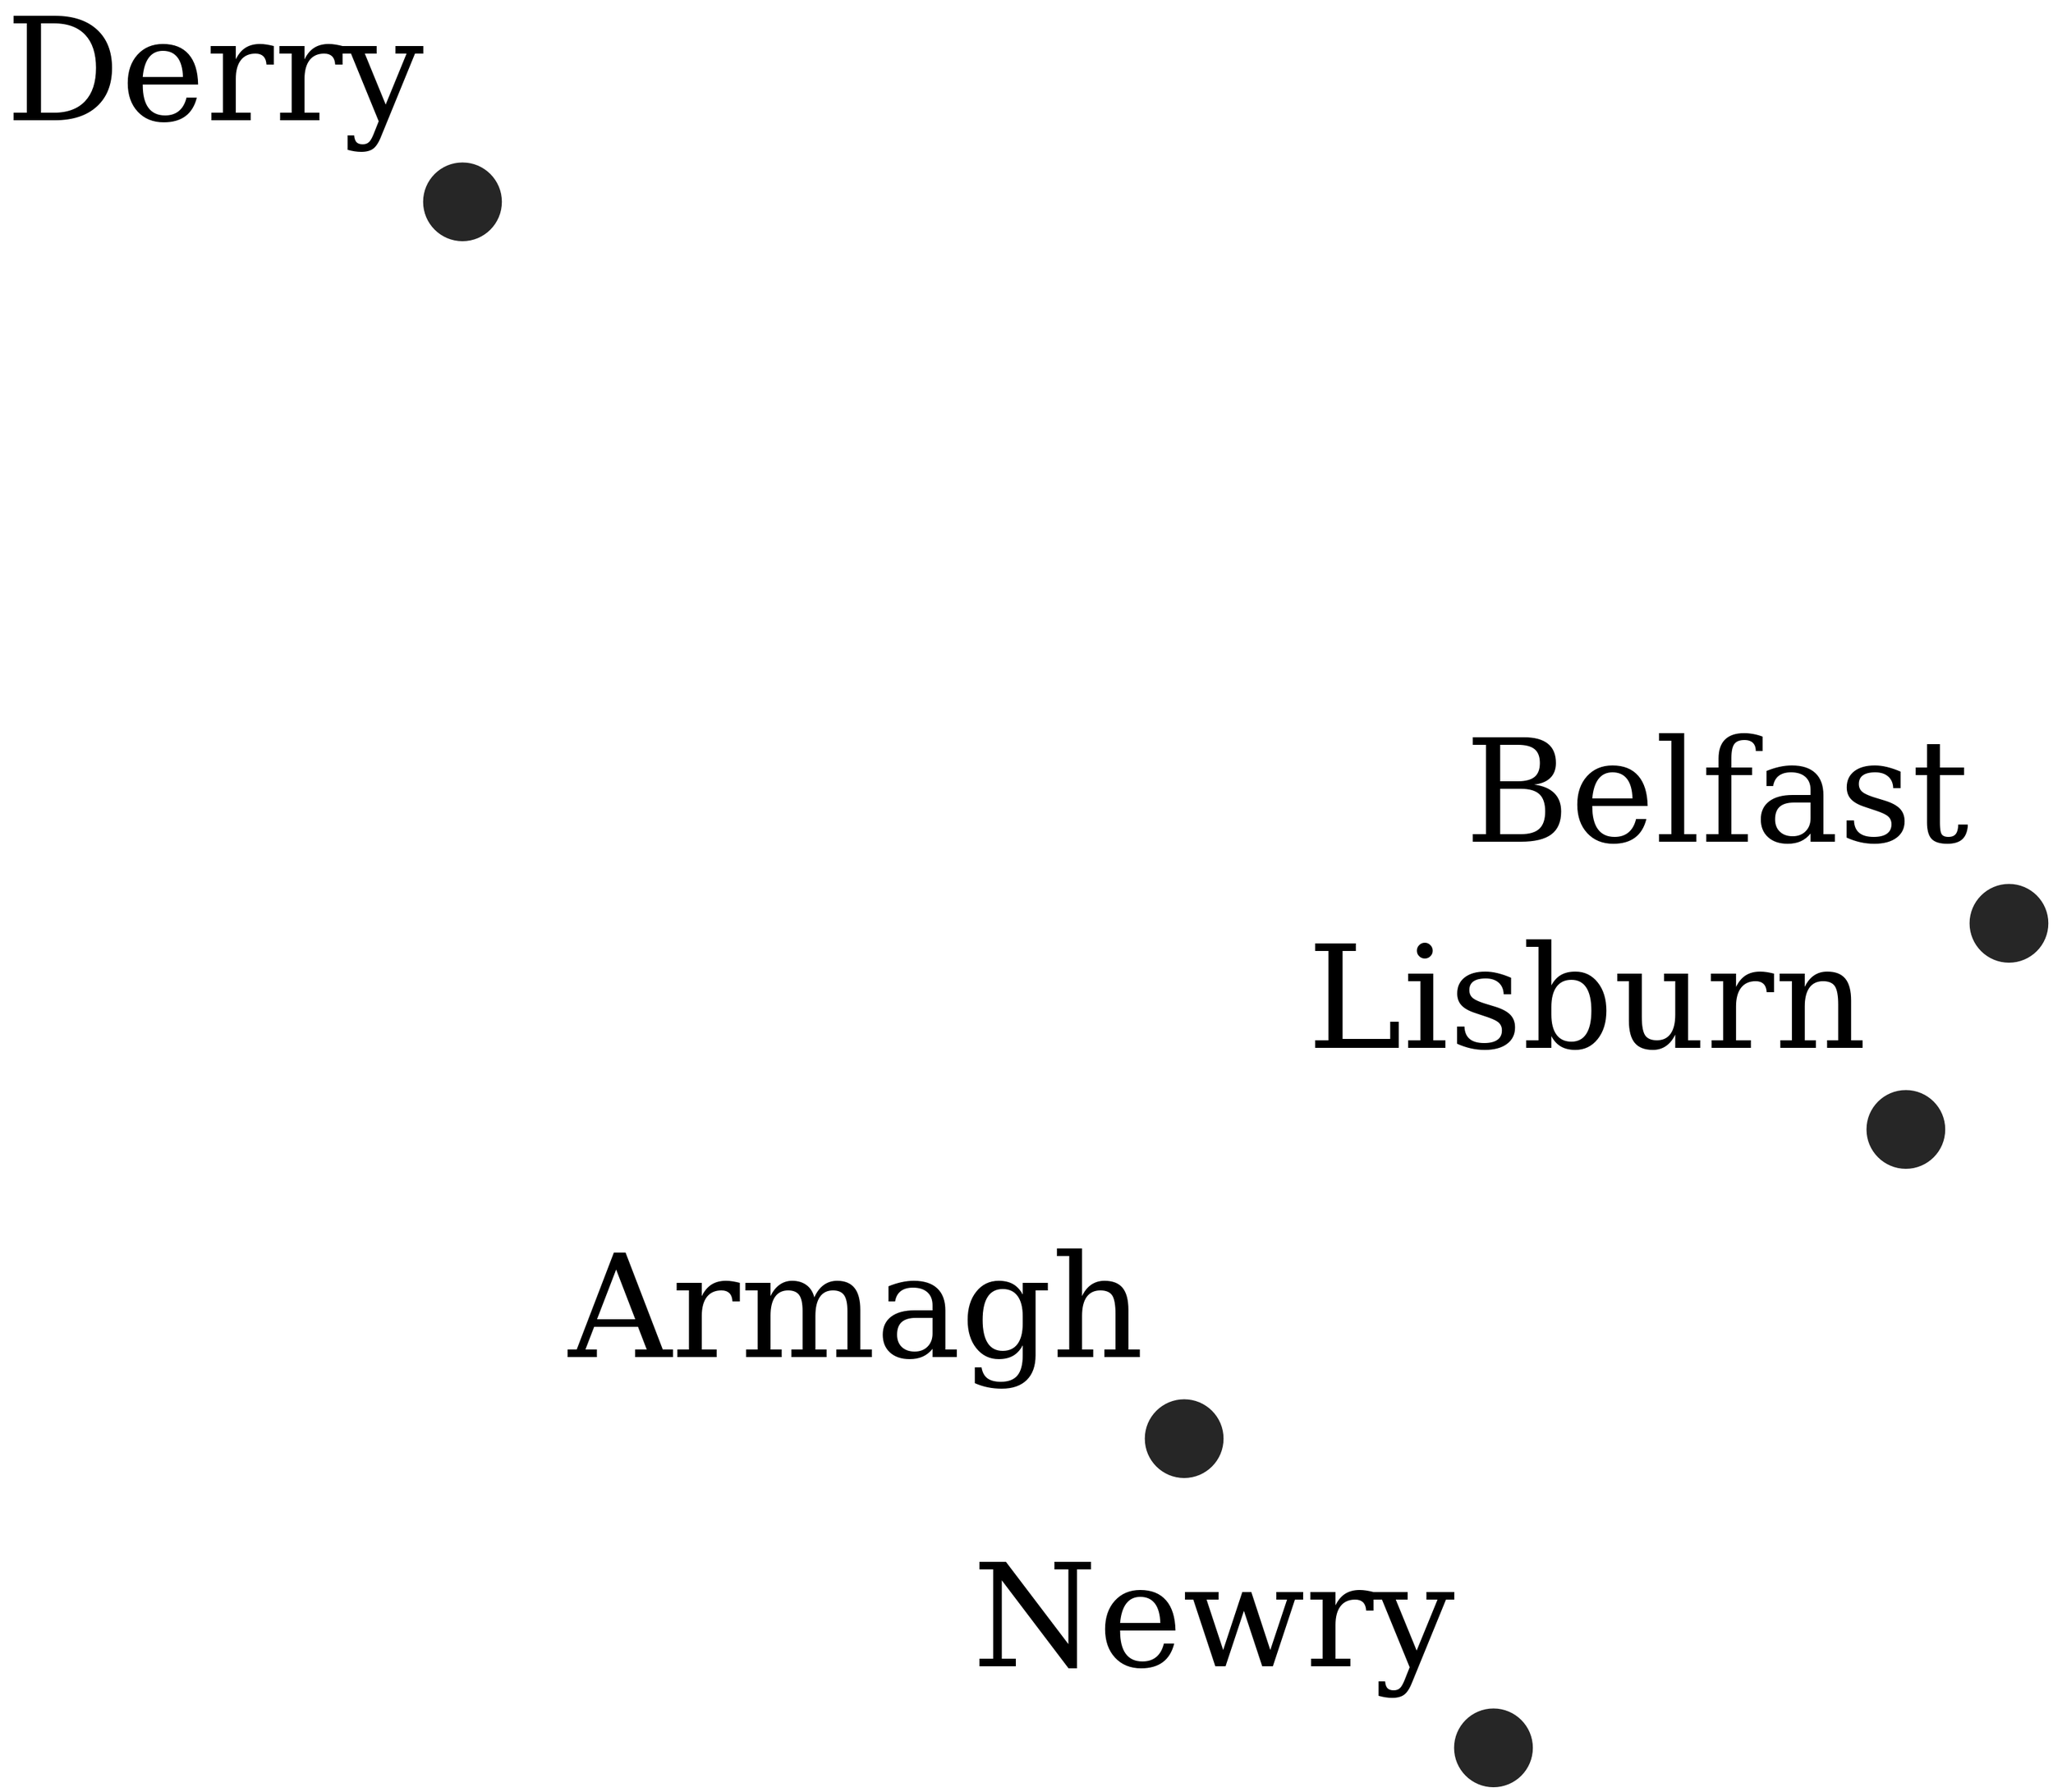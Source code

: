 graph "Cities in the United Kingdom" {
  graph [layout = fdp; bgcolor = white;];
  node [shape = point; color = gray15; height = 0.75; fontsize = 100;];
  edge [color = gray15; penwidth = 2.5; fontsize = 60;];
  
  // north ireland info
  subgraph northern_ireland {
    node [country = "Northern Ireland";];
    armagh [year = 1994;latitude = 54.3499;longitude = -6.6546;xlabel = "Armagh";pos = "7,74!";];
    belfast [year = 1888;latitude = 54.596389;longitude = -5.93;xlabel = "Belfast";pos = "15,79!";];
    derry [year = 1604;latitude = 54.9975;longitude = -7.32;xlabel = "Derry";pos = "0,86!";];
    lisburn [year = 2002;latitude = 54.512;longitude = -6.031;xlabel = "Lisburn";pos = "14,77!";];
    newry [year = 2002;latitude = 54.176;longitude = -6.349;xlabel = "Newry";pos = "10,71!";];
  }
}